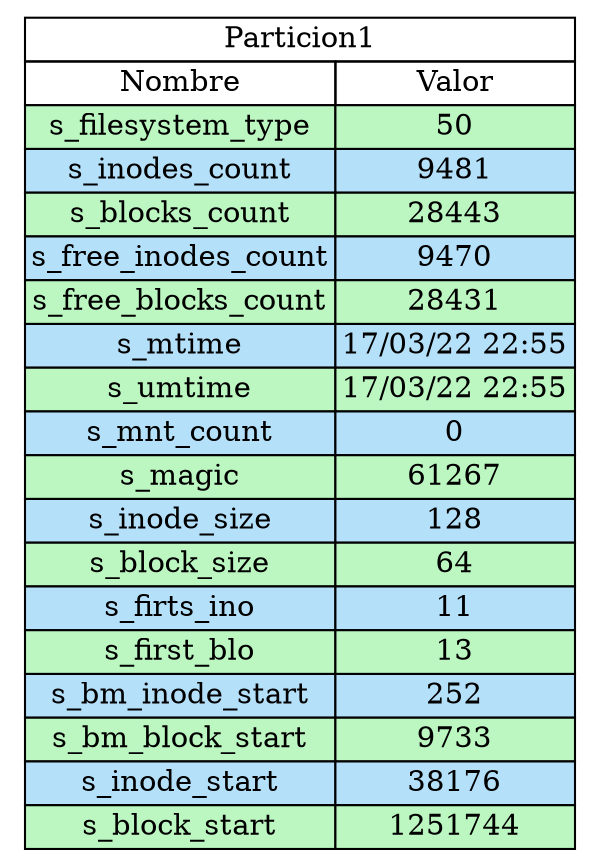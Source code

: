 digraph {
tbl [
shape=plaintext
 label=<
<table border='0' cellborder='1' cellspacing='0'>
<tr><td colspan="3">Particion1</td></tr>
<th><td>Nombre</td><td>Valor</td></th>
<tr><td bgcolor="#bcf7c1">s_filesystem_type</td><td bgcolor="#bcf7c1">50</td></tr>
<tr><td bgcolor="#b4e0fa">s_inodes_count</td><td bgcolor="#b4e0fa">9481</td></tr>
<tr><td bgcolor="#bcf7c1">s_blocks_count</td><td bgcolor="#bcf7c1">28443</td></tr>
<tr><td bgcolor="#b4e0fa">s_free_inodes_count</td><td bgcolor="#b4e0fa">9470</td></tr>
<tr><td bgcolor="#bcf7c1">s_free_blocks_count</td><td bgcolor="#bcf7c1">28431</td></tr>
<tr><td bgcolor="#b4e0fa">s_mtime</td><td bgcolor="#b4e0fa">17/03/22 22:55</td></tr>
<tr><td bgcolor="#bcf7c1">s_umtime</td><td bgcolor="#bcf7c1">17/03/22 22:55</td></tr>
<tr><td bgcolor="#b4e0fa">s_mnt_count</td><td bgcolor="#b4e0fa">0</td></tr>
<tr><td bgcolor="#bcf7c1">s_magic</td><td bgcolor="#bcf7c1">61267</td></tr>
<tr><td bgcolor="#b4e0fa">s_inode_size</td><td bgcolor="#b4e0fa">128</td></tr>
<tr><td bgcolor="#bcf7c1">s_block_size</td><td bgcolor="#bcf7c1">64</td></tr>
<tr><td bgcolor="#b4e0fa">s_firts_ino</td><td bgcolor="#b4e0fa">11</td></tr>
<tr><td bgcolor="#bcf7c1">s_first_blo</td><td bgcolor="#bcf7c1">13</td></tr>
<tr><td bgcolor="#b4e0fa">s_bm_inode_start</td><td bgcolor="#b4e0fa">252</td></tr>
<tr><td bgcolor="#bcf7c1">s_bm_block_start</td><td bgcolor="#bcf7c1">9733</td></tr>
<tr><td bgcolor="#b4e0fa">s_inode_start</td><td bgcolor="#b4e0fa">38176</td></tr>
<tr><td bgcolor="#bcf7c1">s_block_start</td><td bgcolor="#bcf7c1">1251744</td></tr>
</table>
>];

}
